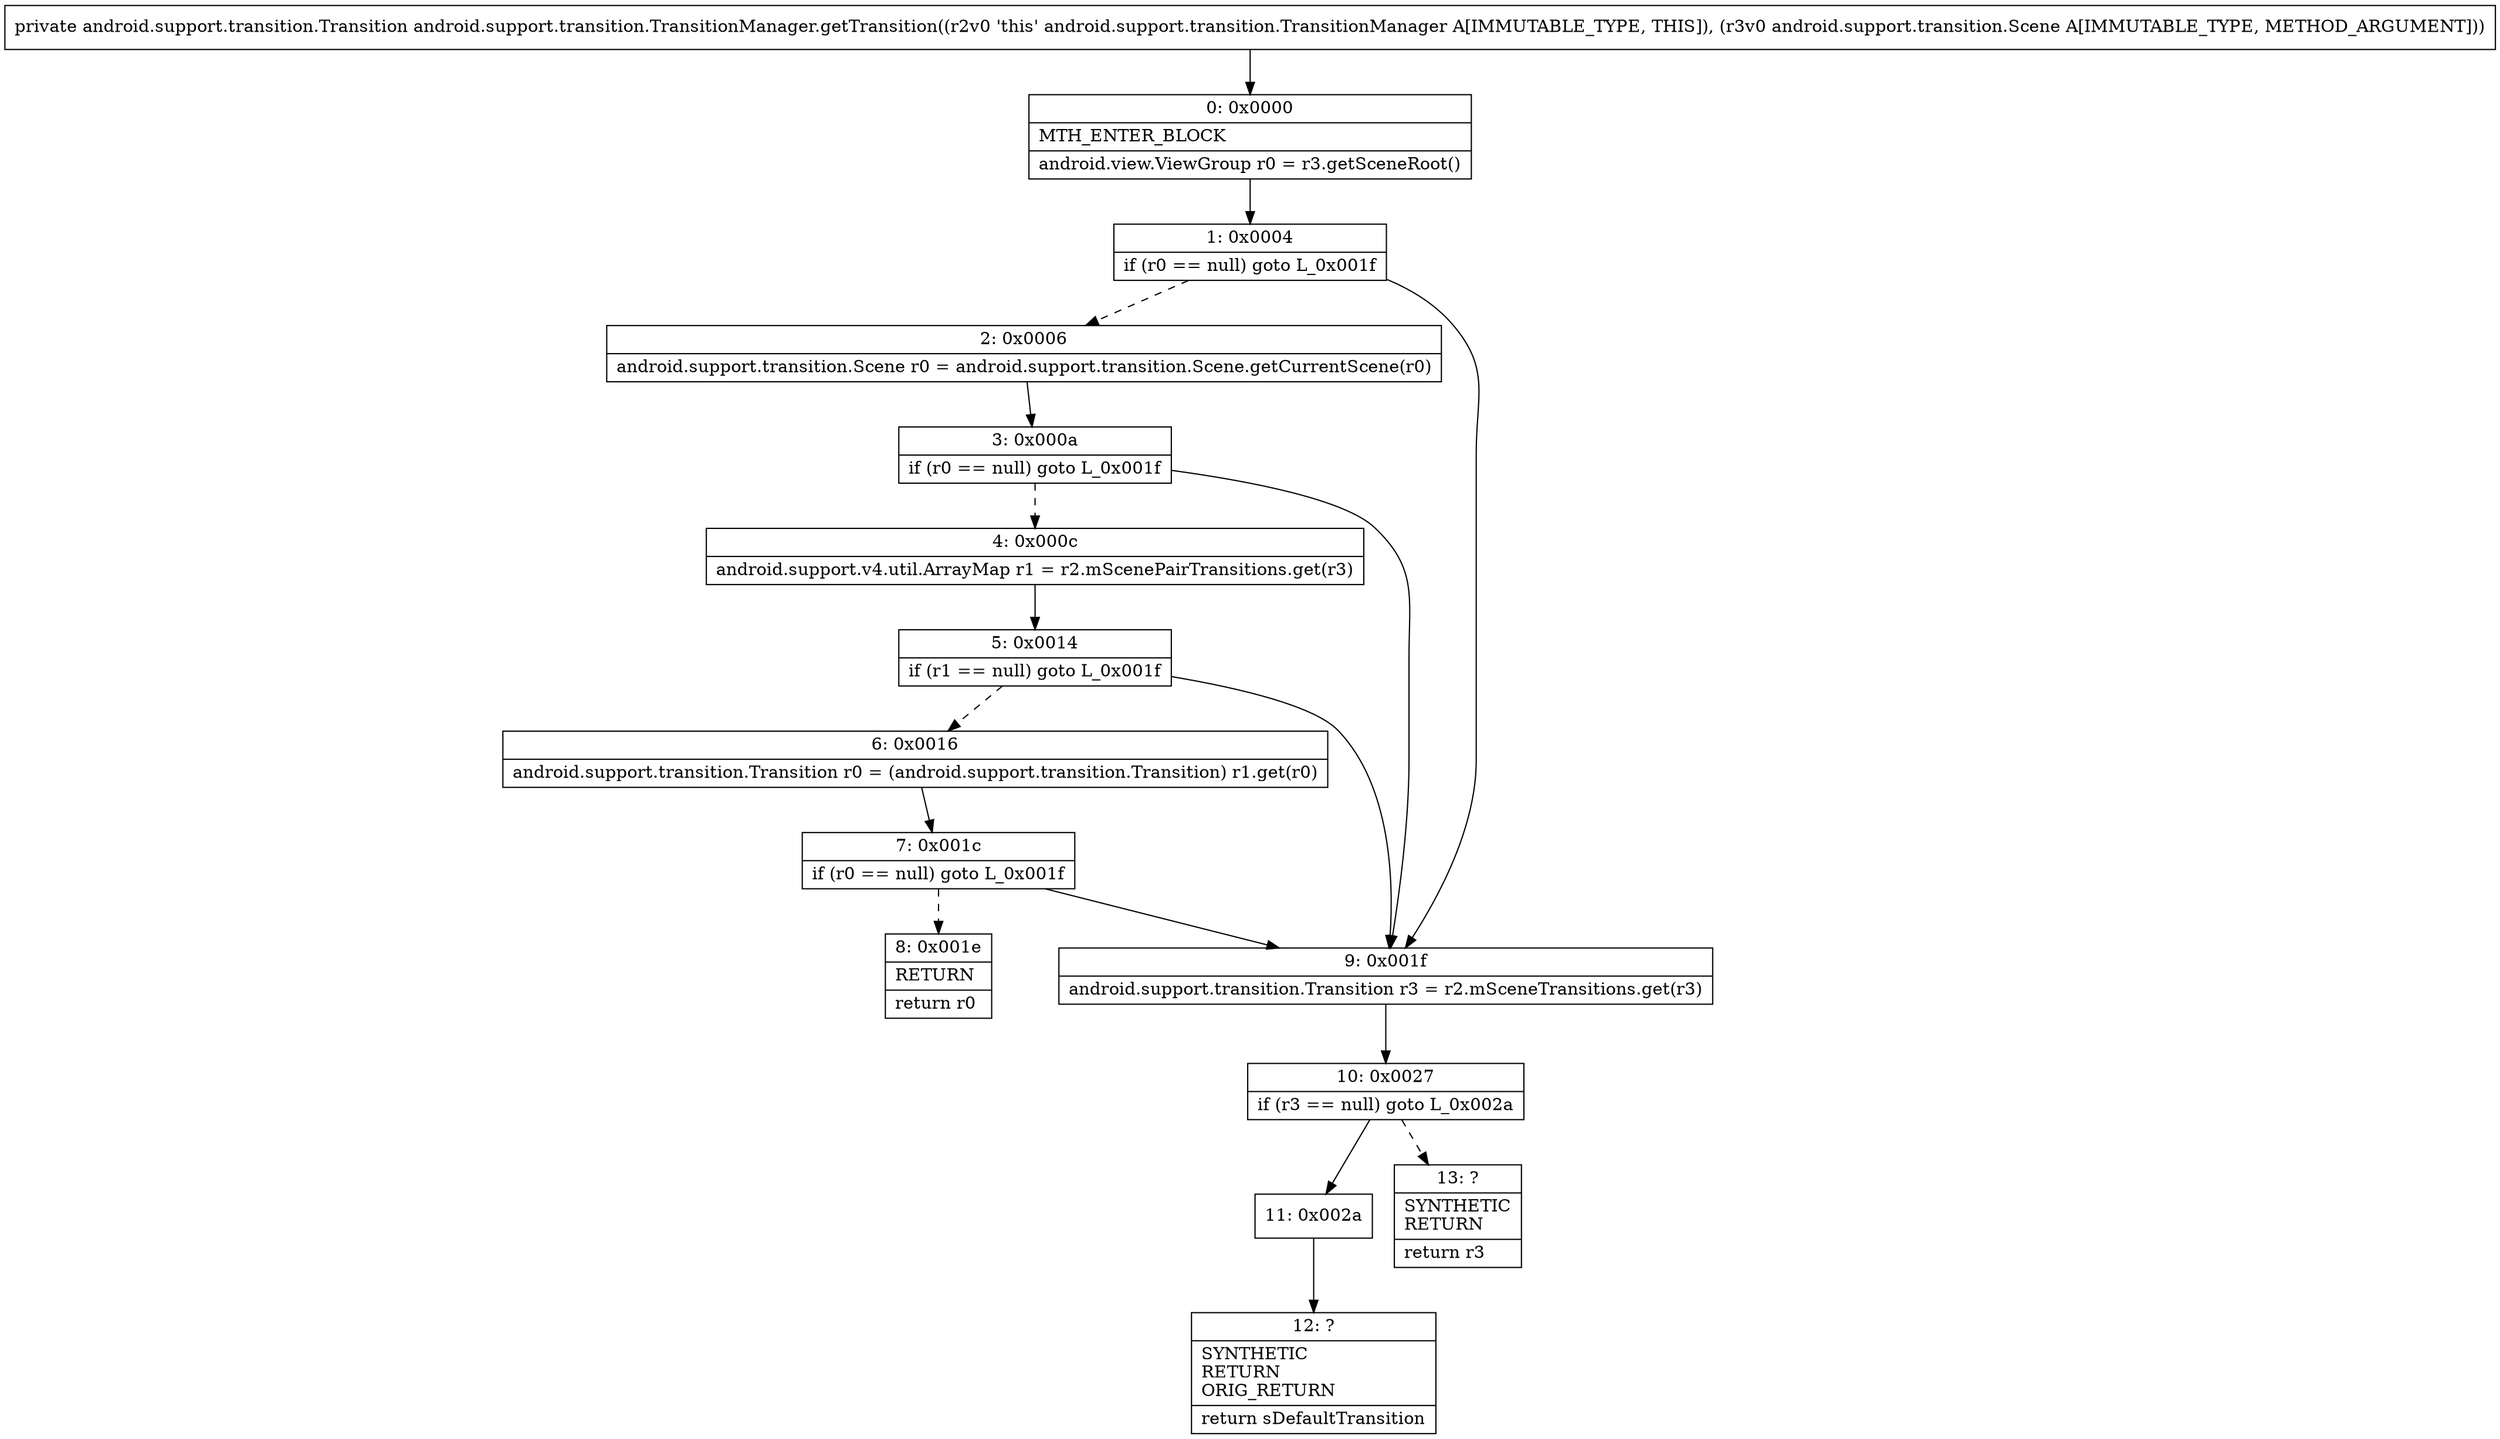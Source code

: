 digraph "CFG forandroid.support.transition.TransitionManager.getTransition(Landroid\/support\/transition\/Scene;)Landroid\/support\/transition\/Transition;" {
Node_0 [shape=record,label="{0\:\ 0x0000|MTH_ENTER_BLOCK\l|android.view.ViewGroup r0 = r3.getSceneRoot()\l}"];
Node_1 [shape=record,label="{1\:\ 0x0004|if (r0 == null) goto L_0x001f\l}"];
Node_2 [shape=record,label="{2\:\ 0x0006|android.support.transition.Scene r0 = android.support.transition.Scene.getCurrentScene(r0)\l}"];
Node_3 [shape=record,label="{3\:\ 0x000a|if (r0 == null) goto L_0x001f\l}"];
Node_4 [shape=record,label="{4\:\ 0x000c|android.support.v4.util.ArrayMap r1 = r2.mScenePairTransitions.get(r3)\l}"];
Node_5 [shape=record,label="{5\:\ 0x0014|if (r1 == null) goto L_0x001f\l}"];
Node_6 [shape=record,label="{6\:\ 0x0016|android.support.transition.Transition r0 = (android.support.transition.Transition) r1.get(r0)\l}"];
Node_7 [shape=record,label="{7\:\ 0x001c|if (r0 == null) goto L_0x001f\l}"];
Node_8 [shape=record,label="{8\:\ 0x001e|RETURN\l|return r0\l}"];
Node_9 [shape=record,label="{9\:\ 0x001f|android.support.transition.Transition r3 = r2.mSceneTransitions.get(r3)\l}"];
Node_10 [shape=record,label="{10\:\ 0x0027|if (r3 == null) goto L_0x002a\l}"];
Node_11 [shape=record,label="{11\:\ 0x002a}"];
Node_12 [shape=record,label="{12\:\ ?|SYNTHETIC\lRETURN\lORIG_RETURN\l|return sDefaultTransition\l}"];
Node_13 [shape=record,label="{13\:\ ?|SYNTHETIC\lRETURN\l|return r3\l}"];
MethodNode[shape=record,label="{private android.support.transition.Transition android.support.transition.TransitionManager.getTransition((r2v0 'this' android.support.transition.TransitionManager A[IMMUTABLE_TYPE, THIS]), (r3v0 android.support.transition.Scene A[IMMUTABLE_TYPE, METHOD_ARGUMENT])) }"];
MethodNode -> Node_0;
Node_0 -> Node_1;
Node_1 -> Node_2[style=dashed];
Node_1 -> Node_9;
Node_2 -> Node_3;
Node_3 -> Node_4[style=dashed];
Node_3 -> Node_9;
Node_4 -> Node_5;
Node_5 -> Node_6[style=dashed];
Node_5 -> Node_9;
Node_6 -> Node_7;
Node_7 -> Node_8[style=dashed];
Node_7 -> Node_9;
Node_9 -> Node_10;
Node_10 -> Node_11;
Node_10 -> Node_13[style=dashed];
Node_11 -> Node_12;
}


